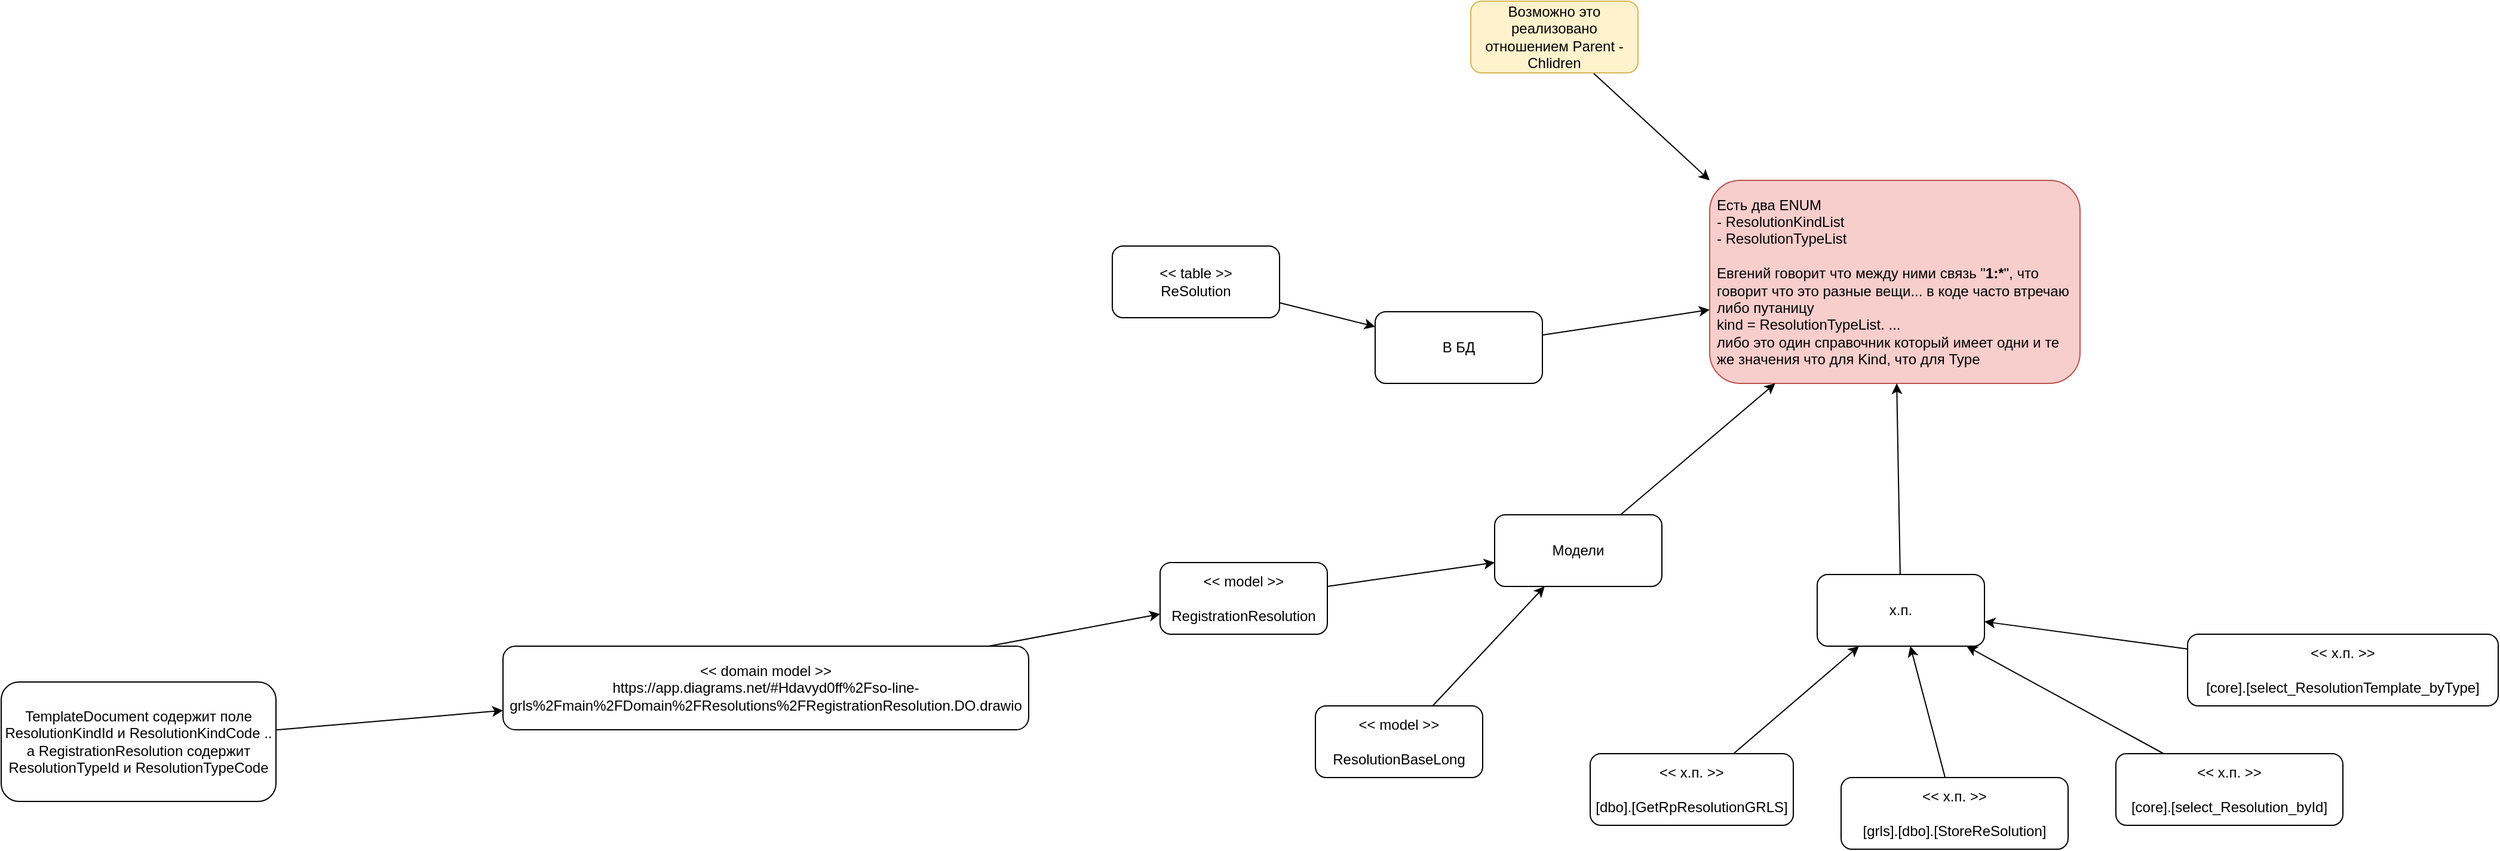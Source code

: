 <mxfile version="20.6.0" type="github">
  <diagram id="Nkeg9CZlpKfOZv1np2-i" name="Страница 1">
    <mxGraphModel dx="2887" dy="801" grid="1" gridSize="10" guides="1" tooltips="1" connect="1" arrows="1" fold="1" page="1" pageScale="1" pageWidth="827" pageHeight="1169" math="0" shadow="0">
      <root>
        <mxCell id="0" />
        <mxCell id="1" parent="0" />
        <mxCell id="IMVqpX4EKPAHTBsNYRfy-1" value="Есть два ENUM&amp;nbsp;&lt;br&gt;-&amp;nbsp;ResolutionKindList&lt;br&gt;-&amp;nbsp;ResolutionTypeList&lt;br&gt;&lt;br&gt;Евгений говорит что между ними связь &quot;&lt;b&gt;1:*&lt;/b&gt;&quot;, что говорит что это разные вещи... в коде часто втречаю либо путаницу&amp;nbsp;&lt;br&gt;kind = ResolutionTypeList. ...&lt;br&gt;либо это один справочник который имеет одни и те же значения что для Kind, что для Type" style="rounded=1;whiteSpace=wrap;html=1;align=left;spacingLeft=4;fillColor=#f8cecc;strokeColor=#b85450;" vertex="1" parent="1">
          <mxGeometry x="350" y="380" width="310" height="170" as="geometry" />
        </mxCell>
        <mxCell id="IMVqpX4EKPAHTBsNYRfy-4" style="rounded=0;orthogonalLoop=1;jettySize=auto;html=1;entryX=0;entryY=0;entryDx=0;entryDy=0;" edge="1" parent="1" source="IMVqpX4EKPAHTBsNYRfy-3" target="IMVqpX4EKPAHTBsNYRfy-1">
          <mxGeometry relative="1" as="geometry" />
        </mxCell>
        <mxCell id="IMVqpX4EKPAHTBsNYRfy-3" value="Возможно это реализовано отношением Parent - Chlidren" style="rounded=1;whiteSpace=wrap;html=1;fillColor=#fff2cc;strokeColor=#d6b656;" vertex="1" parent="1">
          <mxGeometry x="150" y="230" width="140" height="60" as="geometry" />
        </mxCell>
        <mxCell id="IMVqpX4EKPAHTBsNYRfy-6" style="edgeStyle=none;rounded=0;orthogonalLoop=1;jettySize=auto;html=1;" edge="1" parent="1" source="IMVqpX4EKPAHTBsNYRfy-5" target="IMVqpX4EKPAHTBsNYRfy-1">
          <mxGeometry relative="1" as="geometry" />
        </mxCell>
        <mxCell id="IMVqpX4EKPAHTBsNYRfy-5" value="В БД" style="rounded=1;whiteSpace=wrap;html=1;" vertex="1" parent="1">
          <mxGeometry x="70" y="490" width="140" height="60" as="geometry" />
        </mxCell>
        <mxCell id="IMVqpX4EKPAHTBsNYRfy-8" style="edgeStyle=none;rounded=0;orthogonalLoop=1;jettySize=auto;html=1;" edge="1" parent="1" source="IMVqpX4EKPAHTBsNYRfy-7" target="IMVqpX4EKPAHTBsNYRfy-5">
          <mxGeometry relative="1" as="geometry" />
        </mxCell>
        <mxCell id="IMVqpX4EKPAHTBsNYRfy-7" value="&amp;lt;&amp;lt; table &amp;gt;&amp;gt;&lt;br&gt;ReSolution" style="rounded=1;whiteSpace=wrap;html=1;" vertex="1" parent="1">
          <mxGeometry x="-150" y="435" width="140" height="60" as="geometry" />
        </mxCell>
        <mxCell id="IMVqpX4EKPAHTBsNYRfy-14" style="edgeStyle=none;rounded=0;orthogonalLoop=1;jettySize=auto;html=1;" edge="1" parent="1" source="IMVqpX4EKPAHTBsNYRfy-9" target="IMVqpX4EKPAHTBsNYRfy-1">
          <mxGeometry relative="1" as="geometry" />
        </mxCell>
        <mxCell id="IMVqpX4EKPAHTBsNYRfy-9" value="Модели" style="rounded=1;whiteSpace=wrap;html=1;" vertex="1" parent="1">
          <mxGeometry x="170" y="660" width="140" height="60" as="geometry" />
        </mxCell>
        <mxCell id="IMVqpX4EKPAHTBsNYRfy-11" style="edgeStyle=none;rounded=0;orthogonalLoop=1;jettySize=auto;html=1;" edge="1" parent="1" source="IMVqpX4EKPAHTBsNYRfy-10" target="IMVqpX4EKPAHTBsNYRfy-9">
          <mxGeometry relative="1" as="geometry" />
        </mxCell>
        <mxCell id="IMVqpX4EKPAHTBsNYRfy-10" value="&amp;lt;&amp;lt; model &amp;gt;&amp;gt;&lt;br&gt;&lt;br&gt;RegistrationResolution" style="rounded=1;whiteSpace=wrap;html=1;" vertex="1" parent="1">
          <mxGeometry x="-110" y="700" width="140" height="60" as="geometry" />
        </mxCell>
        <mxCell id="IMVqpX4EKPAHTBsNYRfy-13" style="edgeStyle=none;rounded=0;orthogonalLoop=1;jettySize=auto;html=1;" edge="1" parent="1" source="IMVqpX4EKPAHTBsNYRfy-12" target="IMVqpX4EKPAHTBsNYRfy-9">
          <mxGeometry relative="1" as="geometry" />
        </mxCell>
        <mxCell id="IMVqpX4EKPAHTBsNYRfy-12" value="&amp;lt;&amp;lt; model &amp;gt;&amp;gt;&lt;br&gt;&lt;br&gt;ResolutionBaseLong" style="rounded=1;whiteSpace=wrap;html=1;" vertex="1" parent="1">
          <mxGeometry x="20" y="820" width="140" height="60" as="geometry" />
        </mxCell>
        <mxCell id="IMVqpX4EKPAHTBsNYRfy-16" style="edgeStyle=none;rounded=0;orthogonalLoop=1;jettySize=auto;html=1;" edge="1" parent="1" source="IMVqpX4EKPAHTBsNYRfy-15" target="IMVqpX4EKPAHTBsNYRfy-1">
          <mxGeometry relative="1" as="geometry" />
        </mxCell>
        <mxCell id="IMVqpX4EKPAHTBsNYRfy-15" value="х.п." style="rounded=1;whiteSpace=wrap;html=1;" vertex="1" parent="1">
          <mxGeometry x="440" y="710" width="140" height="60" as="geometry" />
        </mxCell>
        <mxCell id="IMVqpX4EKPAHTBsNYRfy-18" style="edgeStyle=none;rounded=0;orthogonalLoop=1;jettySize=auto;html=1;" edge="1" parent="1" source="IMVqpX4EKPAHTBsNYRfy-17" target="IMVqpX4EKPAHTBsNYRfy-15">
          <mxGeometry relative="1" as="geometry" />
        </mxCell>
        <mxCell id="IMVqpX4EKPAHTBsNYRfy-17" value="&amp;lt;&amp;lt; х.п. &amp;gt;&amp;gt;&lt;br&gt;&lt;br&gt;[dbo].[GetRpResolutionGRLS]" style="rounded=1;whiteSpace=wrap;html=1;" vertex="1" parent="1">
          <mxGeometry x="250" y="860" width="170" height="60" as="geometry" />
        </mxCell>
        <mxCell id="IMVqpX4EKPAHTBsNYRfy-20" style="edgeStyle=none;rounded=0;orthogonalLoop=1;jettySize=auto;html=1;" edge="1" parent="1" source="IMVqpX4EKPAHTBsNYRfy-19" target="IMVqpX4EKPAHTBsNYRfy-15">
          <mxGeometry relative="1" as="geometry" />
        </mxCell>
        <mxCell id="IMVqpX4EKPAHTBsNYRfy-19" value="&amp;lt;&amp;lt; х.п. &amp;gt;&amp;gt;&lt;br&gt;&lt;br&gt;[grls].[dbo].[StoreReSolution]" style="rounded=1;whiteSpace=wrap;html=1;" vertex="1" parent="1">
          <mxGeometry x="460" y="880" width="190" height="60" as="geometry" />
        </mxCell>
        <mxCell id="IMVqpX4EKPAHTBsNYRfy-22" style="edgeStyle=none;rounded=0;orthogonalLoop=1;jettySize=auto;html=1;" edge="1" parent="1" source="IMVqpX4EKPAHTBsNYRfy-21" target="IMVqpX4EKPAHTBsNYRfy-15">
          <mxGeometry relative="1" as="geometry" />
        </mxCell>
        <mxCell id="IMVqpX4EKPAHTBsNYRfy-21" value="&amp;lt;&amp;lt; х.п. &amp;gt;&amp;gt;&lt;br&gt;&lt;br&gt;[core].[select_Resolution_byId]" style="rounded=1;whiteSpace=wrap;html=1;" vertex="1" parent="1">
          <mxGeometry x="690" y="860" width="190" height="60" as="geometry" />
        </mxCell>
        <mxCell id="IMVqpX4EKPAHTBsNYRfy-24" style="edgeStyle=none;rounded=0;orthogonalLoop=1;jettySize=auto;html=1;" edge="1" parent="1" source="IMVqpX4EKPAHTBsNYRfy-23" target="IMVqpX4EKPAHTBsNYRfy-15">
          <mxGeometry relative="1" as="geometry" />
        </mxCell>
        <mxCell id="IMVqpX4EKPAHTBsNYRfy-23" value="&amp;lt;&amp;lt; х.п. &amp;gt;&amp;gt;&lt;br&gt;&lt;br&gt;[core].[select_ResolutionTemplate_byType]" style="rounded=1;whiteSpace=wrap;html=1;" vertex="1" parent="1">
          <mxGeometry x="750" y="760" width="260" height="60" as="geometry" />
        </mxCell>
        <mxCell id="IMVqpX4EKPAHTBsNYRfy-26" style="edgeStyle=none;rounded=0;orthogonalLoop=1;jettySize=auto;html=1;" edge="1" parent="1" source="IMVqpX4EKPAHTBsNYRfy-25" target="IMVqpX4EKPAHTBsNYRfy-10">
          <mxGeometry relative="1" as="geometry" />
        </mxCell>
        <mxCell id="IMVqpX4EKPAHTBsNYRfy-25" value="&amp;lt;&amp;lt; domain model &amp;gt;&amp;gt;&lt;br&gt;https://app.diagrams.net/#Hdavyd0ff%2Fso-line-grls%2Fmain%2FDomain%2FResolutions%2FRegistrationResolution.DO.drawio" style="rounded=1;whiteSpace=wrap;html=1;" vertex="1" parent="1">
          <mxGeometry x="-660" y="770" width="440" height="70" as="geometry" />
        </mxCell>
        <mxCell id="IMVqpX4EKPAHTBsNYRfy-28" style="edgeStyle=none;rounded=0;orthogonalLoop=1;jettySize=auto;html=1;" edge="1" parent="1" source="IMVqpX4EKPAHTBsNYRfy-27" target="IMVqpX4EKPAHTBsNYRfy-25">
          <mxGeometry relative="1" as="geometry" />
        </mxCell>
        <mxCell id="IMVqpX4EKPAHTBsNYRfy-27" value="TemplateDocument содержит поле ResolutionKindId и ResolutionKindCode ..&lt;br&gt;а RegistrationResolution содержит ResolutionTypeId и ResolutionTypeCode" style="rounded=1;whiteSpace=wrap;html=1;" vertex="1" parent="1">
          <mxGeometry x="-1080" y="800" width="230" height="100" as="geometry" />
        </mxCell>
      </root>
    </mxGraphModel>
  </diagram>
</mxfile>

